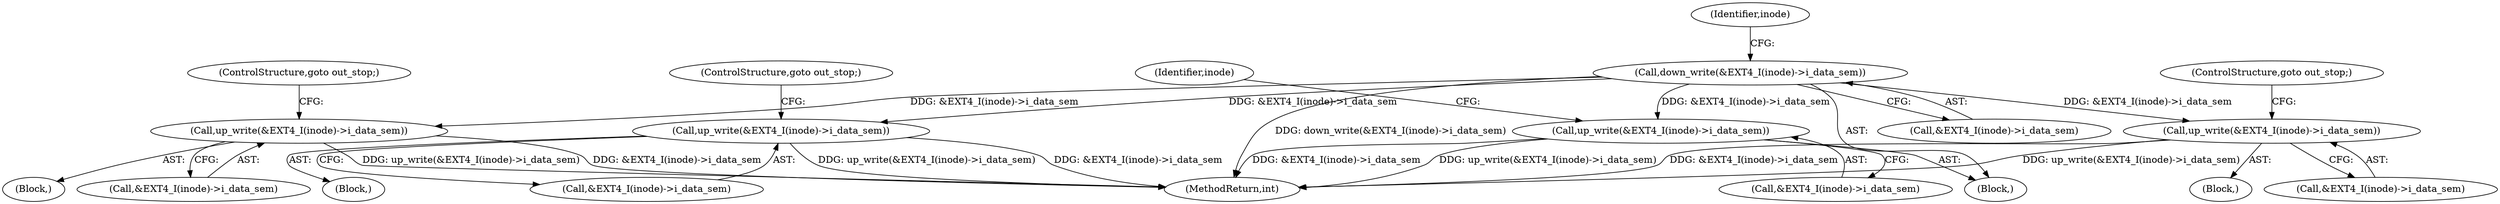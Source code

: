 digraph "0_linux_ea3d7209ca01da209cda6f0dea8be9cc4b7a933b@API" {
"1000272" [label="(Call,down_write(&EXT4_I(inode)->i_data_sem))"];
"1000291" [label="(Call,up_write(&EXT4_I(inode)->i_data_sem))"];
"1000309" [label="(Call,up_write(&EXT4_I(inode)->i_data_sem))"];
"1000331" [label="(Call,up_write(&EXT4_I(inode)->i_data_sem))"];
"1000353" [label="(Call,up_write(&EXT4_I(inode)->i_data_sem))"];
"1000361" [label="(Identifier,inode)"];
"1000337" [label="(ControlStructure,goto out_stop;)"];
"1000310" [label="(Call,&EXT4_I(inode)->i_data_sem)"];
"1000297" [label="(ControlStructure,goto out_stop;)"];
"1000290" [label="(Block,)"];
"1000272" [label="(Call,down_write(&EXT4_I(inode)->i_data_sem))"];
"1000330" [label="(Block,)"];
"1000397" [label="(MethodReturn,int)"];
"1000354" [label="(Call,&EXT4_I(inode)->i_data_sem)"];
"1000331" [label="(Call,up_write(&EXT4_I(inode)->i_data_sem))"];
"1000315" [label="(ControlStructure,goto out_stop;)"];
"1000279" [label="(Identifier,inode)"];
"1000332" [label="(Call,&EXT4_I(inode)->i_data_sem)"];
"1000308" [label="(Block,)"];
"1000309" [label="(Call,up_write(&EXT4_I(inode)->i_data_sem))"];
"1000353" [label="(Call,up_write(&EXT4_I(inode)->i_data_sem))"];
"1000291" [label="(Call,up_write(&EXT4_I(inode)->i_data_sem))"];
"1000273" [label="(Call,&EXT4_I(inode)->i_data_sem)"];
"1000292" [label="(Call,&EXT4_I(inode)->i_data_sem)"];
"1000114" [label="(Block,)"];
"1000272" -> "1000114"  [label="AST: "];
"1000272" -> "1000273"  [label="CFG: "];
"1000273" -> "1000272"  [label="AST: "];
"1000279" -> "1000272"  [label="CFG: "];
"1000272" -> "1000397"  [label="DDG: down_write(&EXT4_I(inode)->i_data_sem)"];
"1000272" -> "1000291"  [label="DDG: &EXT4_I(inode)->i_data_sem"];
"1000272" -> "1000309"  [label="DDG: &EXT4_I(inode)->i_data_sem"];
"1000272" -> "1000331"  [label="DDG: &EXT4_I(inode)->i_data_sem"];
"1000272" -> "1000353"  [label="DDG: &EXT4_I(inode)->i_data_sem"];
"1000291" -> "1000290"  [label="AST: "];
"1000291" -> "1000292"  [label="CFG: "];
"1000292" -> "1000291"  [label="AST: "];
"1000297" -> "1000291"  [label="CFG: "];
"1000291" -> "1000397"  [label="DDG: up_write(&EXT4_I(inode)->i_data_sem)"];
"1000291" -> "1000397"  [label="DDG: &EXT4_I(inode)->i_data_sem"];
"1000309" -> "1000308"  [label="AST: "];
"1000309" -> "1000310"  [label="CFG: "];
"1000310" -> "1000309"  [label="AST: "];
"1000315" -> "1000309"  [label="CFG: "];
"1000309" -> "1000397"  [label="DDG: &EXT4_I(inode)->i_data_sem"];
"1000309" -> "1000397"  [label="DDG: up_write(&EXT4_I(inode)->i_data_sem)"];
"1000331" -> "1000330"  [label="AST: "];
"1000331" -> "1000332"  [label="CFG: "];
"1000332" -> "1000331"  [label="AST: "];
"1000337" -> "1000331"  [label="CFG: "];
"1000331" -> "1000397"  [label="DDG: up_write(&EXT4_I(inode)->i_data_sem)"];
"1000331" -> "1000397"  [label="DDG: &EXT4_I(inode)->i_data_sem"];
"1000353" -> "1000114"  [label="AST: "];
"1000353" -> "1000354"  [label="CFG: "];
"1000354" -> "1000353"  [label="AST: "];
"1000361" -> "1000353"  [label="CFG: "];
"1000353" -> "1000397"  [label="DDG: up_write(&EXT4_I(inode)->i_data_sem)"];
"1000353" -> "1000397"  [label="DDG: &EXT4_I(inode)->i_data_sem"];
}

